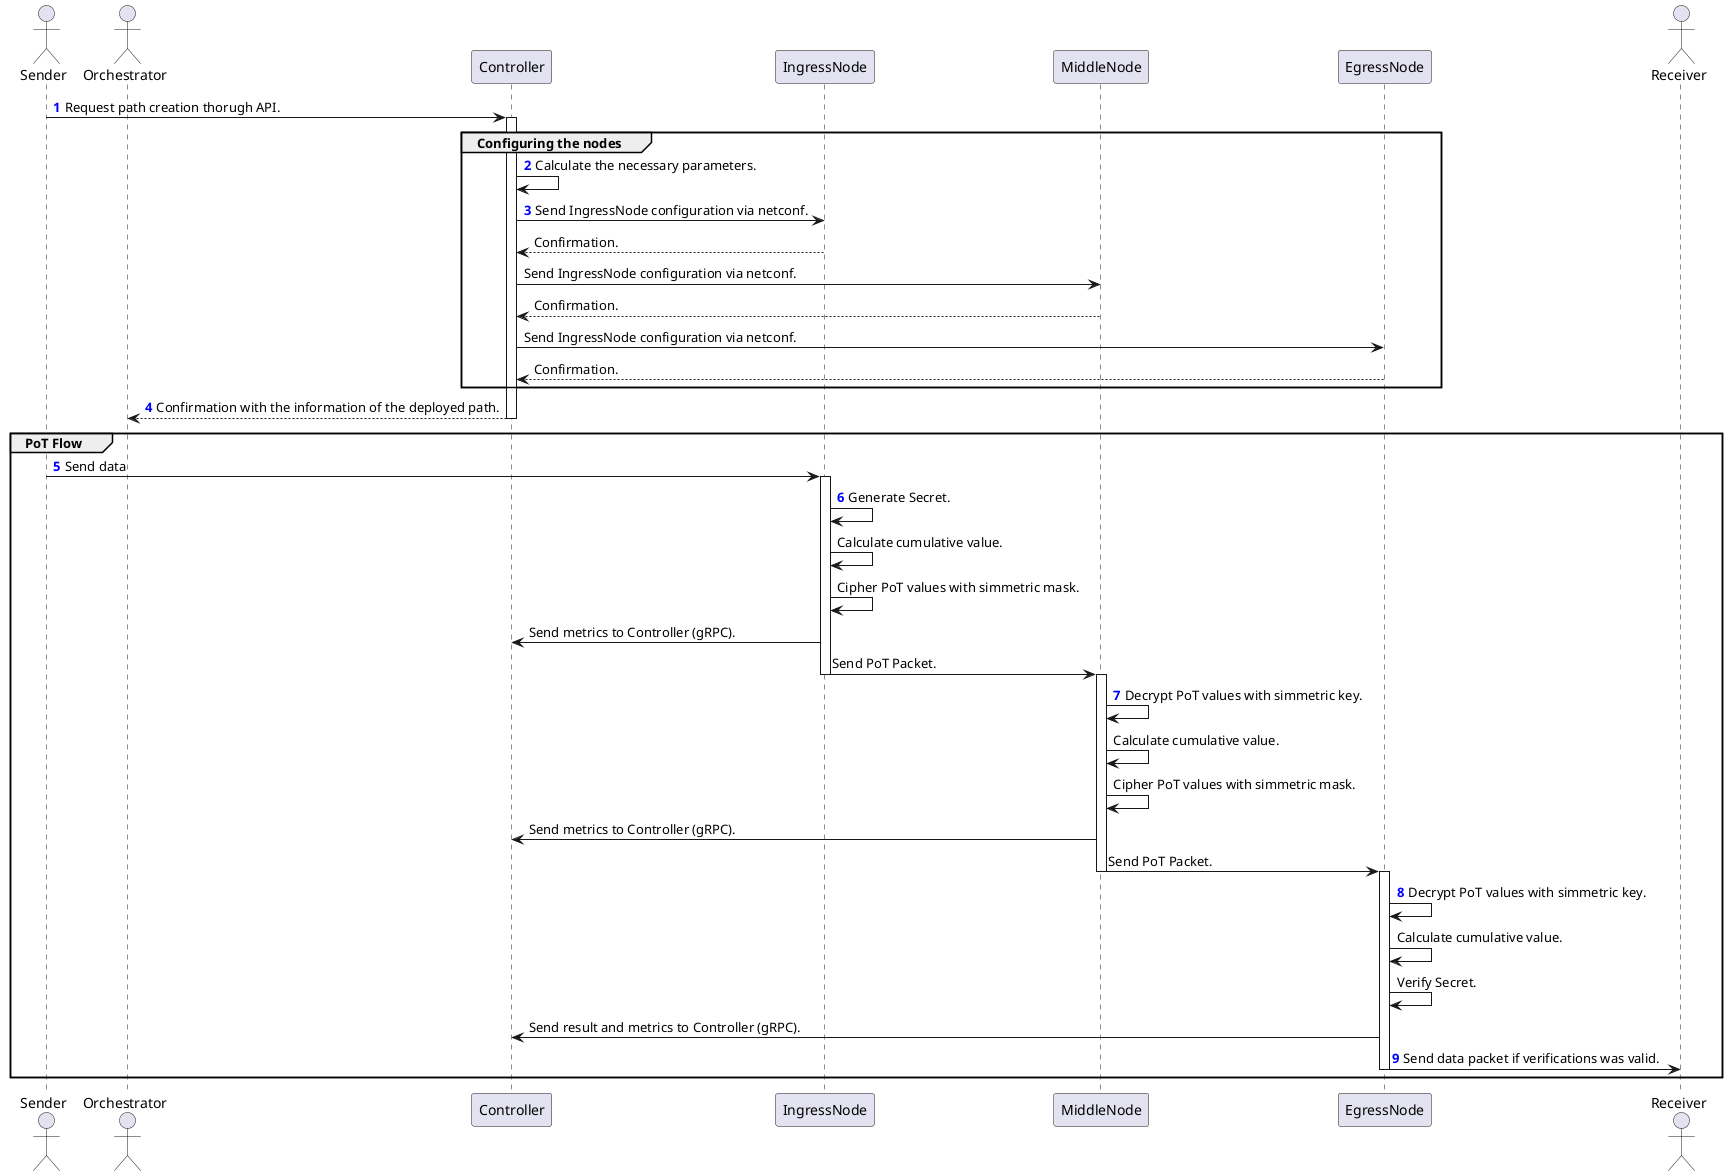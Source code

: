 @startuml
actor Sender
actor Orchestrator 
participant Controller
participant IngressNode
participant MiddleNode
participant EgressNode
actor Receiver
autonumber "<font color=blue><b>0"
Sender -> Controller : Request path creation thorugh API.
autonumber stop
activate Controller
group Configuring the nodes
autonumber resume
Controller -> Controller: Calculate the necessary parameters.
Controller -> IngressNode: Send IngressNode configuration via netconf.
autonumber stop
IngressNode--> Controller: Confirmation.
Controller -> MiddleNode: Send IngressNode configuration via netconf.
MiddleNode--> Controller: Confirmation.
Controller -> EgressNode: Send IngressNode configuration via netconf.
EgressNode--> Controller: Confirmation.
end 
autonumber resume
Controller --> Orchestrator: Confirmation with the information of the deployed path.
autonumber stop
deactivate Controller
group PoT Flow
autonumber resume
Sender -> IngressNode: Send data
activate IngressNode
IngressNode -> IngressNode: Generate Secret.
autonumber stop
IngressNode -> IngressNode: Calculate cumulative value.
IngressNode -> IngressNode: Cipher PoT values with simmetric mask.
IngressNode -> Controller: Send metrics to Controller (gRPC).
IngressNode -> MiddleNode: Send PoT Packet.
deactivate IngressNode
activate MiddleNode
autonumber resume
MiddleNode -> MiddleNode: Decrypt PoT values with simmetric key.
autonumber stop
MiddleNode -> MiddleNode: Calculate cumulative value.
MiddleNode -> MiddleNode : Cipher PoT values with simmetric mask.
MiddleNode -> Controller: Send metrics to Controller (gRPC).
MiddleNode -> EgressNode: Send PoT Packet.
deactivate MiddleNode
activate EgressNode
autonumber resume
EgressNode -> EgressNode: Decrypt PoT values with simmetric key.
autonumber stop
EgressNode -> EgressNode: Calculate cumulative value.
EgressNode -> EgressNode: Verify Secret.
EgressNode -> Controller: Send result and metrics to Controller (gRPC).
autonumber resume
EgressNode -> Receiver: Send data packet if verifications was valid.
autonumber stop
deactivate EgressNode
end
@enduml